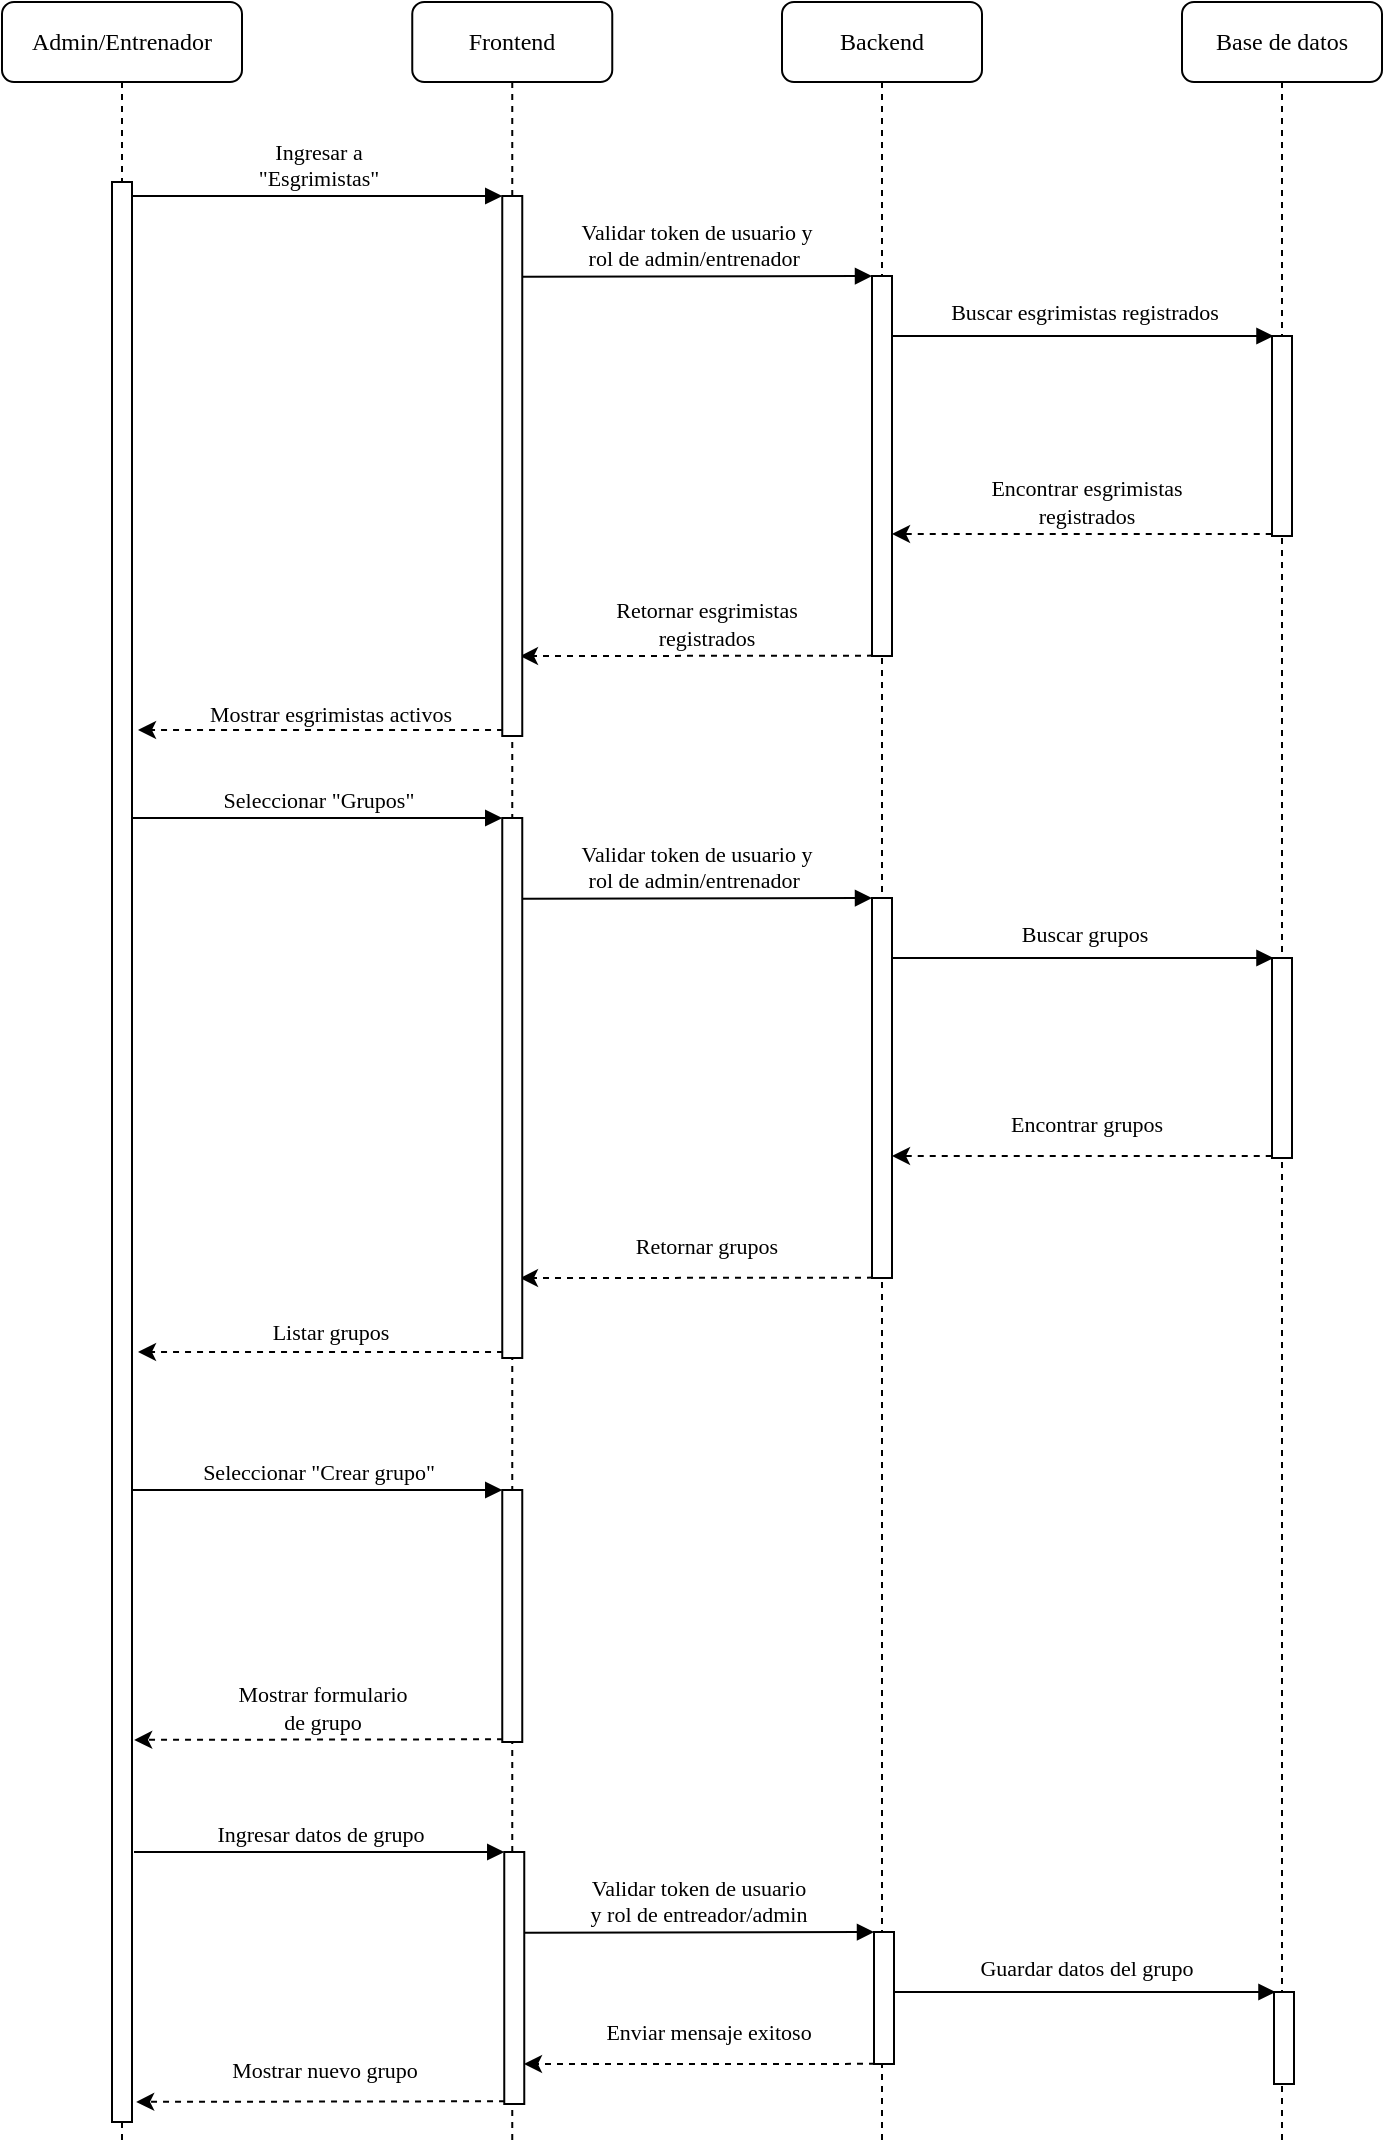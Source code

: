 <mxfile version="21.6.2" type="device">
  <diagram id="Gi5_93j05Tq5kSE1P_lF" name="Page-2">
    <mxGraphModel dx="2694" dy="939" grid="1" gridSize="10" guides="1" tooltips="1" connect="1" arrows="1" fold="1" page="1" pageScale="1" pageWidth="850" pageHeight="1100" math="0" shadow="0">
      <root>
        <mxCell id="0" />
        <mxCell id="1" parent="0" />
        <mxCell id="ZZxpTI72Ch4nWyN-9ozh-1" value="Backend" style="shape=umlLifeline;perimeter=lifelinePerimeter;whiteSpace=wrap;html=1;container=0;collapsible=0;recursiveResize=0;outlineConnect=0;rounded=1;shadow=0;comic=0;labelBackgroundColor=none;strokeWidth=1;fontFamily=Verdana;fontSize=12;align=center;" vertex="1" parent="1">
          <mxGeometry x="620" y="90" width="100" height="1070" as="geometry" />
        </mxCell>
        <mxCell id="ZZxpTI72Ch4nWyN-9ozh-6" value="Base de datos" style="shape=umlLifeline;perimeter=lifelinePerimeter;whiteSpace=wrap;html=1;container=0;collapsible=0;recursiveResize=0;outlineConnect=0;rounded=1;shadow=0;comic=0;labelBackgroundColor=none;strokeWidth=1;fontFamily=Verdana;fontSize=12;align=center;" vertex="1" parent="1">
          <mxGeometry x="820" y="90" width="100" height="1070" as="geometry" />
        </mxCell>
        <mxCell id="ZZxpTI72Ch4nWyN-9ozh-11" value="Admin/Entrenador" style="shape=umlLifeline;perimeter=lifelinePerimeter;whiteSpace=wrap;html=1;container=0;collapsible=0;recursiveResize=0;outlineConnect=0;rounded=1;shadow=0;comic=0;labelBackgroundColor=none;strokeWidth=1;fontFamily=Verdana;fontSize=12;align=center;" vertex="1" parent="1">
          <mxGeometry x="230" y="90" width="120" height="1070" as="geometry" />
        </mxCell>
        <mxCell id="ZZxpTI72Ch4nWyN-9ozh-21" value="Frontend" style="shape=umlLifeline;perimeter=lifelinePerimeter;whiteSpace=wrap;html=1;container=0;collapsible=0;recursiveResize=0;outlineConnect=0;rounded=1;shadow=0;comic=0;labelBackgroundColor=none;strokeWidth=1;fontFamily=Verdana;fontSize=12;align=center;" vertex="1" parent="1">
          <mxGeometry x="435.13" y="90" width="100" height="1070" as="geometry" />
        </mxCell>
        <mxCell id="ZZxpTI72Ch4nWyN-9ozh-12" value="" style="html=1;points=[];perimeter=orthogonalPerimeter;rounded=0;shadow=0;comic=0;labelBackgroundColor=none;strokeWidth=1;fontFamily=Verdana;fontSize=12;align=center;" vertex="1" parent="1">
          <mxGeometry x="285" y="180" width="10" height="970" as="geometry" />
        </mxCell>
        <mxCell id="UpYW0VXzlztQtEfswIcR-24" value="Seleccionar&amp;nbsp;&quot;Crear grupo&quot;" style="html=1;verticalAlign=bottom;endArrow=block;entryX=0;entryY=0;labelBackgroundColor=none;fontFamily=Verdana;fontSize=11;edgeStyle=elbowEdgeStyle;elbow=vertical;" edge="1" parent="1" target="UpYW0VXzlztQtEfswIcR-31">
          <mxGeometry x="-0.001" relative="1" as="geometry">
            <mxPoint x="295" y="834" as="sourcePoint" />
            <mxPoint as="offset" />
          </mxGeometry>
        </mxCell>
        <mxCell id="UpYW0VXzlztQtEfswIcR-28" value="" style="endArrow=classic;html=1;rounded=0;dashed=1;exitX=0.039;exitY=0.989;exitDx=0;exitDy=0;exitPerimeter=0;entryX=1.109;entryY=0.973;entryDx=0;entryDy=0;entryPerimeter=0;" edge="1" parent="1" source="UpYW0VXzlztQtEfswIcR-31">
          <mxGeometry width="50" height="50" relative="1" as="geometry">
            <mxPoint x="460" y="1104" as="sourcePoint" />
            <mxPoint x="296.09" y="958.94" as="targetPoint" />
          </mxGeometry>
        </mxCell>
        <mxCell id="UpYW0VXzlztQtEfswIcR-29" value="Mostrar formulario&lt;br&gt;de grupo" style="edgeLabel;html=1;align=center;verticalAlign=middle;resizable=0;points=[];spacing=-4;labelBackgroundColor=none;fontFamily=Verdana;fontSize=11;" vertex="1" connectable="0" parent="UpYW0VXzlztQtEfswIcR-28">
          <mxGeometry x="-0.173" relative="1" as="geometry">
            <mxPoint x="-14" y="-16" as="offset" />
          </mxGeometry>
        </mxCell>
        <mxCell id="UpYW0VXzlztQtEfswIcR-31" value="" style="html=1;points=[];perimeter=orthogonalPerimeter;rounded=0;shadow=0;comic=0;labelBackgroundColor=none;strokeWidth=1;fontFamily=Verdana;fontSize=12;align=center;" vertex="1" parent="1">
          <mxGeometry x="480.13" y="834" width="10" height="126" as="geometry" />
        </mxCell>
        <mxCell id="UpYW0VXzlztQtEfswIcR-37" value="" style="html=1;points=[];perimeter=orthogonalPerimeter;rounded=0;shadow=0;comic=0;labelBackgroundColor=none;strokeWidth=1;fontFamily=Verdana;fontSize=12;align=center;" vertex="1" parent="1">
          <mxGeometry x="666" y="1055" width="10" height="66" as="geometry" />
        </mxCell>
        <mxCell id="UpYW0VXzlztQtEfswIcR-38" value="" style="html=1;points=[];perimeter=orthogonalPerimeter;rounded=0;shadow=0;comic=0;labelBackgroundColor=none;strokeWidth=1;fontFamily=Verdana;fontSize=12;align=center;" vertex="1" parent="1">
          <mxGeometry x="866" y="1085" width="10" height="46" as="geometry" />
        </mxCell>
        <mxCell id="UpYW0VXzlztQtEfswIcR-39" value="Ingresar datos de grupo" style="html=1;verticalAlign=bottom;endArrow=block;entryX=0;entryY=0;labelBackgroundColor=none;fontFamily=Verdana;fontSize=11;edgeStyle=elbowEdgeStyle;elbow=vertical;" edge="1" parent="1" target="UpYW0VXzlztQtEfswIcR-46">
          <mxGeometry x="-0.001" relative="1" as="geometry">
            <mxPoint x="296" y="1015" as="sourcePoint" />
            <mxPoint as="offset" />
          </mxGeometry>
        </mxCell>
        <mxCell id="UpYW0VXzlztQtEfswIcR-40" value="&lt;div style=&quot;font-size: 11px;&quot;&gt;Validar token de usuario&lt;/div&gt;&lt;div style=&quot;font-size: 11px;&quot;&gt;y rol de entreador/admin&lt;/div&gt;" style="html=1;verticalAlign=bottom;endArrow=block;entryX=0;entryY=0;labelBackgroundColor=none;fontFamily=Verdana;fontSize=11;edgeStyle=elbowEdgeStyle;elbow=vertical;" edge="1" parent="1">
          <mxGeometry relative="1" as="geometry">
            <mxPoint x="491.13" y="1055.333" as="sourcePoint" />
            <mxPoint x="666" y="1055.0" as="targetPoint" />
          </mxGeometry>
        </mxCell>
        <mxCell id="UpYW0VXzlztQtEfswIcR-41" value="" style="endArrow=classic;html=1;rounded=0;dashed=1;exitX=0.05;exitY=0.999;exitDx=0;exitDy=0;exitPerimeter=0;entryX=0.987;entryY=0.841;entryDx=0;entryDy=0;entryPerimeter=0;" edge="1" parent="1" source="UpYW0VXzlztQtEfswIcR-37" target="UpYW0VXzlztQtEfswIcR-46">
          <mxGeometry width="50" height="50" relative="1" as="geometry">
            <mxPoint x="670" y="1385" as="sourcePoint" />
            <mxPoint x="541" y="1275" as="targetPoint" />
          </mxGeometry>
        </mxCell>
        <mxCell id="UpYW0VXzlztQtEfswIcR-42" value="Enviar mensaje exitoso" style="edgeLabel;html=1;align=center;verticalAlign=middle;resizable=0;points=[];spacing=-4;fontFamily=Verdana;fontSize=11;labelBackgroundColor=none;" vertex="1" connectable="0" parent="UpYW0VXzlztQtEfswIcR-41">
          <mxGeometry x="-0.173" relative="1" as="geometry">
            <mxPoint x="-11" y="-16" as="offset" />
          </mxGeometry>
        </mxCell>
        <mxCell id="UpYW0VXzlztQtEfswIcR-43" value="" style="endArrow=classic;html=1;rounded=0;dashed=1;exitX=0.039;exitY=0.989;exitDx=0;exitDy=0;exitPerimeter=0;entryX=1.109;entryY=0.973;entryDx=0;entryDy=0;entryPerimeter=0;" edge="1" parent="1" source="UpYW0VXzlztQtEfswIcR-46">
          <mxGeometry width="50" height="50" relative="1" as="geometry">
            <mxPoint x="461" y="1285" as="sourcePoint" />
            <mxPoint x="297.09" y="1139.94" as="targetPoint" />
          </mxGeometry>
        </mxCell>
        <mxCell id="UpYW0VXzlztQtEfswIcR-44" value="Mostrar nuevo grupo" style="edgeLabel;html=1;align=center;verticalAlign=middle;resizable=0;points=[];spacing=-4;labelBackgroundColor=none;fontFamily=Verdana;fontSize=11;" vertex="1" connectable="0" parent="UpYW0VXzlztQtEfswIcR-43">
          <mxGeometry x="-0.173" relative="1" as="geometry">
            <mxPoint x="-14" y="-16" as="offset" />
          </mxGeometry>
        </mxCell>
        <mxCell id="UpYW0VXzlztQtEfswIcR-45" value="Guardar datos del grupo" style="html=1;verticalAlign=bottom;endArrow=block;labelBackgroundColor=none;fontFamily=Verdana;fontSize=11;edgeStyle=elbowEdgeStyle;elbow=vertical;entryX=0.074;entryY=0.427;entryDx=0;entryDy=0;entryPerimeter=0;spacingTop=0;spacing=-5;" edge="1" parent="1" source="UpYW0VXzlztQtEfswIcR-37">
          <mxGeometry x="0.005" y="10" relative="1" as="geometry">
            <mxPoint x="670.63" y="1085.002" as="sourcePoint" />
            <mxPoint x="866.74" y="1085.05" as="targetPoint" />
            <mxPoint as="offset" />
          </mxGeometry>
        </mxCell>
        <mxCell id="UpYW0VXzlztQtEfswIcR-46" value="" style="html=1;points=[];perimeter=orthogonalPerimeter;rounded=0;shadow=0;comic=0;labelBackgroundColor=none;strokeWidth=1;fontFamily=Verdana;fontSize=12;align=center;" vertex="1" parent="1">
          <mxGeometry x="481.13" y="1015" width="10" height="126" as="geometry" />
        </mxCell>
        <mxCell id="UpYW0VXzlztQtEfswIcR-47" value="" style="html=1;points=[];perimeter=orthogonalPerimeter;rounded=0;shadow=0;comic=0;labelBackgroundColor=none;strokeWidth=1;fontFamily=Verdana;fontSize=12;align=center;" vertex="1" parent="1">
          <mxGeometry x="665" y="227" width="10" height="190" as="geometry" />
        </mxCell>
        <mxCell id="UpYW0VXzlztQtEfswIcR-48" value="" style="html=1;points=[];perimeter=orthogonalPerimeter;rounded=0;shadow=0;comic=0;labelBackgroundColor=none;strokeWidth=1;fontFamily=Verdana;fontSize=12;align=center;" vertex="1" parent="1">
          <mxGeometry x="865" y="257" width="10" height="100" as="geometry" />
        </mxCell>
        <mxCell id="UpYW0VXzlztQtEfswIcR-49" value="Ingresar a &lt;br style=&quot;font-size: 11px;&quot;&gt;&quot;Esgrimistas&quot;" style="html=1;verticalAlign=bottom;endArrow=block;entryX=0;entryY=0;labelBackgroundColor=none;fontFamily=Verdana;fontSize=11;edgeStyle=elbowEdgeStyle;elbow=vertical;" edge="1" parent="1" target="UpYW0VXzlztQtEfswIcR-55">
          <mxGeometry x="-0.001" relative="1" as="geometry">
            <mxPoint x="295" y="187" as="sourcePoint" />
            <mxPoint as="offset" />
          </mxGeometry>
        </mxCell>
        <mxCell id="UpYW0VXzlztQtEfswIcR-50" value="&lt;div style=&quot;font-size: 11px;&quot;&gt;Validar token de usuario y&lt;/div&gt;&lt;div style=&quot;font-size: 11px;&quot;&gt;rol de admin/entrenador&amp;nbsp;&lt;/div&gt;" style="html=1;verticalAlign=bottom;endArrow=block;entryX=0;entryY=0;labelBackgroundColor=none;fontFamily=Verdana;fontSize=11;edgeStyle=elbowEdgeStyle;elbow=vertical;" edge="1" parent="1">
          <mxGeometry relative="1" as="geometry">
            <mxPoint x="490.13" y="227.333" as="sourcePoint" />
            <mxPoint x="665" y="227.0" as="targetPoint" />
          </mxGeometry>
        </mxCell>
        <mxCell id="UpYW0VXzlztQtEfswIcR-51" value="" style="endArrow=classic;html=1;rounded=0;dashed=1;exitX=-0.013;exitY=0.99;exitDx=0;exitDy=0;exitPerimeter=0;" edge="1" parent="1" source="UpYW0VXzlztQtEfswIcR-48" target="UpYW0VXzlztQtEfswIcR-47">
          <mxGeometry width="50" height="50" relative="1" as="geometry">
            <mxPoint x="680" y="407" as="sourcePoint" />
            <mxPoint x="710" y="347" as="targetPoint" />
          </mxGeometry>
        </mxCell>
        <mxCell id="UpYW0VXzlztQtEfswIcR-52" value="Encontrar esgrimistas&lt;br style=&quot;font-size: 11px;&quot;&gt;registrados" style="edgeLabel;html=1;align=center;verticalAlign=middle;resizable=0;points=[];spacing=-4;fontSize=11;fontFamily=Verdana;labelBackgroundColor=none;" vertex="1" connectable="0" parent="UpYW0VXzlztQtEfswIcR-51">
          <mxGeometry x="-0.173" relative="1" as="geometry">
            <mxPoint x="-15" y="-16" as="offset" />
          </mxGeometry>
        </mxCell>
        <mxCell id="UpYW0VXzlztQtEfswIcR-53" value="" style="endArrow=classic;html=1;rounded=0;dashed=1;exitX=0.05;exitY=0.999;exitDx=0;exitDy=0;exitPerimeter=0;entryX=0.885;entryY=0.852;entryDx=0;entryDy=0;entryPerimeter=0;" edge="1" parent="1" source="UpYW0VXzlztQtEfswIcR-47" target="UpYW0VXzlztQtEfswIcR-55">
          <mxGeometry width="50" height="50" relative="1" as="geometry">
            <mxPoint x="669" y="557" as="sourcePoint" />
            <mxPoint x="540" y="447" as="targetPoint" />
          </mxGeometry>
        </mxCell>
        <mxCell id="UpYW0VXzlztQtEfswIcR-54" value="Retornar esgrimistas&lt;br style=&quot;font-size: 11px;&quot;&gt;registrados" style="edgeLabel;html=1;align=center;verticalAlign=middle;resizable=0;points=[];spacing=-4;fontFamily=Verdana;fontSize=11;labelBackgroundColor=none;" vertex="1" connectable="0" parent="UpYW0VXzlztQtEfswIcR-53">
          <mxGeometry x="-0.173" relative="1" as="geometry">
            <mxPoint x="-11" y="-16" as="offset" />
          </mxGeometry>
        </mxCell>
        <mxCell id="UpYW0VXzlztQtEfswIcR-55" value="" style="html=1;points=[];perimeter=orthogonalPerimeter;rounded=0;shadow=0;comic=0;labelBackgroundColor=none;strokeWidth=1;fontFamily=Verdana;fontSize=12;align=center;" vertex="1" parent="1">
          <mxGeometry x="480.13" y="187" width="10" height="270" as="geometry" />
        </mxCell>
        <mxCell id="UpYW0VXzlztQtEfswIcR-56" value="" style="endArrow=classic;html=1;rounded=0;dashed=1;exitX=0.039;exitY=0.989;exitDx=0;exitDy=0;exitPerimeter=0;entryX=1.291;entryY=0.325;entryDx=0;entryDy=0;entryPerimeter=0;" edge="1" parent="1" source="UpYW0VXzlztQtEfswIcR-55">
          <mxGeometry width="50" height="50" relative="1" as="geometry">
            <mxPoint x="460" y="457" as="sourcePoint" />
            <mxPoint x="298" y="454" as="targetPoint" />
          </mxGeometry>
        </mxCell>
        <mxCell id="UpYW0VXzlztQtEfswIcR-57" value="Mostrar esgrimistas activos" style="edgeLabel;html=1;align=center;verticalAlign=middle;resizable=0;points=[];spacing=-4;labelBackgroundColor=none;fontFamily=Verdana;fontSize=11;" vertex="1" connectable="0" parent="UpYW0VXzlztQtEfswIcR-56">
          <mxGeometry x="-0.173" relative="1" as="geometry">
            <mxPoint x="-11" y="-8" as="offset" />
          </mxGeometry>
        </mxCell>
        <mxCell id="UpYW0VXzlztQtEfswIcR-58" value="Buscar esgrimistas registrados" style="html=1;verticalAlign=bottom;endArrow=block;labelBackgroundColor=none;fontFamily=Verdana;fontSize=11;edgeStyle=elbowEdgeStyle;elbow=vertical;entryX=0.074;entryY=0.427;entryDx=0;entryDy=0;entryPerimeter=0;spacingTop=0;spacing=-5;" edge="1" parent="1" source="UpYW0VXzlztQtEfswIcR-47">
          <mxGeometry x="0.005" y="10" relative="1" as="geometry">
            <mxPoint x="669.63" y="257.002" as="sourcePoint" />
            <mxPoint x="865.74" y="257.05" as="targetPoint" />
            <mxPoint as="offset" />
          </mxGeometry>
        </mxCell>
        <mxCell id="UpYW0VXzlztQtEfswIcR-59" value="" style="html=1;points=[];perimeter=orthogonalPerimeter;rounded=0;shadow=0;comic=0;labelBackgroundColor=none;strokeWidth=1;fontFamily=Verdana;fontSize=12;align=center;" vertex="1" parent="1">
          <mxGeometry x="665" y="538" width="10" height="190" as="geometry" />
        </mxCell>
        <mxCell id="UpYW0VXzlztQtEfswIcR-60" value="" style="html=1;points=[];perimeter=orthogonalPerimeter;rounded=0;shadow=0;comic=0;labelBackgroundColor=none;strokeWidth=1;fontFamily=Verdana;fontSize=12;align=center;" vertex="1" parent="1">
          <mxGeometry x="865" y="568" width="10" height="100" as="geometry" />
        </mxCell>
        <mxCell id="UpYW0VXzlztQtEfswIcR-61" value="Seleccionar &quot;Grupos&quot;" style="html=1;verticalAlign=bottom;endArrow=block;entryX=0;entryY=0;labelBackgroundColor=none;fontFamily=Verdana;fontSize=11;edgeStyle=elbowEdgeStyle;elbow=vertical;" edge="1" parent="1" target="UpYW0VXzlztQtEfswIcR-67">
          <mxGeometry x="-0.001" relative="1" as="geometry">
            <mxPoint x="295" y="498" as="sourcePoint" />
            <mxPoint as="offset" />
          </mxGeometry>
        </mxCell>
        <mxCell id="UpYW0VXzlztQtEfswIcR-62" value="&lt;div style=&quot;font-size: 11px;&quot;&gt;Validar token de usuario y&lt;/div&gt;&lt;div style=&quot;font-size: 11px;&quot;&gt;rol de admin/entrenador&amp;nbsp;&lt;/div&gt;" style="html=1;verticalAlign=bottom;endArrow=block;entryX=0;entryY=0;labelBackgroundColor=none;fontFamily=Verdana;fontSize=11;edgeStyle=elbowEdgeStyle;elbow=vertical;" edge="1" parent="1">
          <mxGeometry relative="1" as="geometry">
            <mxPoint x="490.13" y="538.333" as="sourcePoint" />
            <mxPoint x="665" y="538.0" as="targetPoint" />
          </mxGeometry>
        </mxCell>
        <mxCell id="UpYW0VXzlztQtEfswIcR-63" value="" style="endArrow=classic;html=1;rounded=0;dashed=1;exitX=-0.013;exitY=0.99;exitDx=0;exitDy=0;exitPerimeter=0;" edge="1" parent="1" source="UpYW0VXzlztQtEfswIcR-60" target="UpYW0VXzlztQtEfswIcR-59">
          <mxGeometry width="50" height="50" relative="1" as="geometry">
            <mxPoint x="680" y="718" as="sourcePoint" />
            <mxPoint x="710" y="658" as="targetPoint" />
          </mxGeometry>
        </mxCell>
        <mxCell id="UpYW0VXzlztQtEfswIcR-64" value="Encontrar grupos" style="edgeLabel;html=1;align=center;verticalAlign=middle;resizable=0;points=[];spacing=-4;fontSize=11;fontFamily=Verdana;labelBackgroundColor=none;" vertex="1" connectable="0" parent="UpYW0VXzlztQtEfswIcR-63">
          <mxGeometry x="-0.173" relative="1" as="geometry">
            <mxPoint x="-15" y="-16" as="offset" />
          </mxGeometry>
        </mxCell>
        <mxCell id="UpYW0VXzlztQtEfswIcR-65" value="" style="endArrow=classic;html=1;rounded=0;dashed=1;exitX=0.05;exitY=0.999;exitDx=0;exitDy=0;exitPerimeter=0;entryX=0.885;entryY=0.852;entryDx=0;entryDy=0;entryPerimeter=0;" edge="1" parent="1" source="UpYW0VXzlztQtEfswIcR-59" target="UpYW0VXzlztQtEfswIcR-67">
          <mxGeometry width="50" height="50" relative="1" as="geometry">
            <mxPoint x="669" y="868" as="sourcePoint" />
            <mxPoint x="540" y="758" as="targetPoint" />
          </mxGeometry>
        </mxCell>
        <mxCell id="UpYW0VXzlztQtEfswIcR-66" value="Retornar grupos" style="edgeLabel;html=1;align=center;verticalAlign=middle;resizable=0;points=[];spacing=-4;fontFamily=Verdana;fontSize=11;labelBackgroundColor=none;" vertex="1" connectable="0" parent="UpYW0VXzlztQtEfswIcR-65">
          <mxGeometry x="-0.173" relative="1" as="geometry">
            <mxPoint x="-11" y="-16" as="offset" />
          </mxGeometry>
        </mxCell>
        <mxCell id="UpYW0VXzlztQtEfswIcR-67" value="" style="html=1;points=[];perimeter=orthogonalPerimeter;rounded=0;shadow=0;comic=0;labelBackgroundColor=none;strokeWidth=1;fontFamily=Verdana;fontSize=12;align=center;" vertex="1" parent="1">
          <mxGeometry x="480.13" y="498" width="10" height="270" as="geometry" />
        </mxCell>
        <mxCell id="UpYW0VXzlztQtEfswIcR-68" value="" style="endArrow=classic;html=1;rounded=0;dashed=1;exitX=0.039;exitY=0.989;exitDx=0;exitDy=0;exitPerimeter=0;entryX=1.291;entryY=0.325;entryDx=0;entryDy=0;entryPerimeter=0;" edge="1" parent="1" source="UpYW0VXzlztQtEfswIcR-67">
          <mxGeometry width="50" height="50" relative="1" as="geometry">
            <mxPoint x="460" y="768" as="sourcePoint" />
            <mxPoint x="298" y="765" as="targetPoint" />
          </mxGeometry>
        </mxCell>
        <mxCell id="UpYW0VXzlztQtEfswIcR-69" value="Listar grupos" style="edgeLabel;html=1;align=center;verticalAlign=middle;resizable=0;points=[];spacing=-4;labelBackgroundColor=none;fontFamily=Verdana;fontSize=11;" vertex="1" connectable="0" parent="UpYW0VXzlztQtEfswIcR-68">
          <mxGeometry x="-0.173" relative="1" as="geometry">
            <mxPoint x="-11" y="-10" as="offset" />
          </mxGeometry>
        </mxCell>
        <mxCell id="UpYW0VXzlztQtEfswIcR-70" value="Buscar grupos" style="html=1;verticalAlign=bottom;endArrow=block;labelBackgroundColor=none;fontFamily=Verdana;fontSize=11;edgeStyle=elbowEdgeStyle;elbow=vertical;entryX=0.074;entryY=0.427;entryDx=0;entryDy=0;entryPerimeter=0;spacingTop=0;spacing=-5;" edge="1" parent="1" source="UpYW0VXzlztQtEfswIcR-59">
          <mxGeometry x="0.005" y="10" relative="1" as="geometry">
            <mxPoint x="669.63" y="568.002" as="sourcePoint" />
            <mxPoint x="865.74" y="568.05" as="targetPoint" />
            <mxPoint as="offset" />
          </mxGeometry>
        </mxCell>
      </root>
    </mxGraphModel>
  </diagram>
</mxfile>
